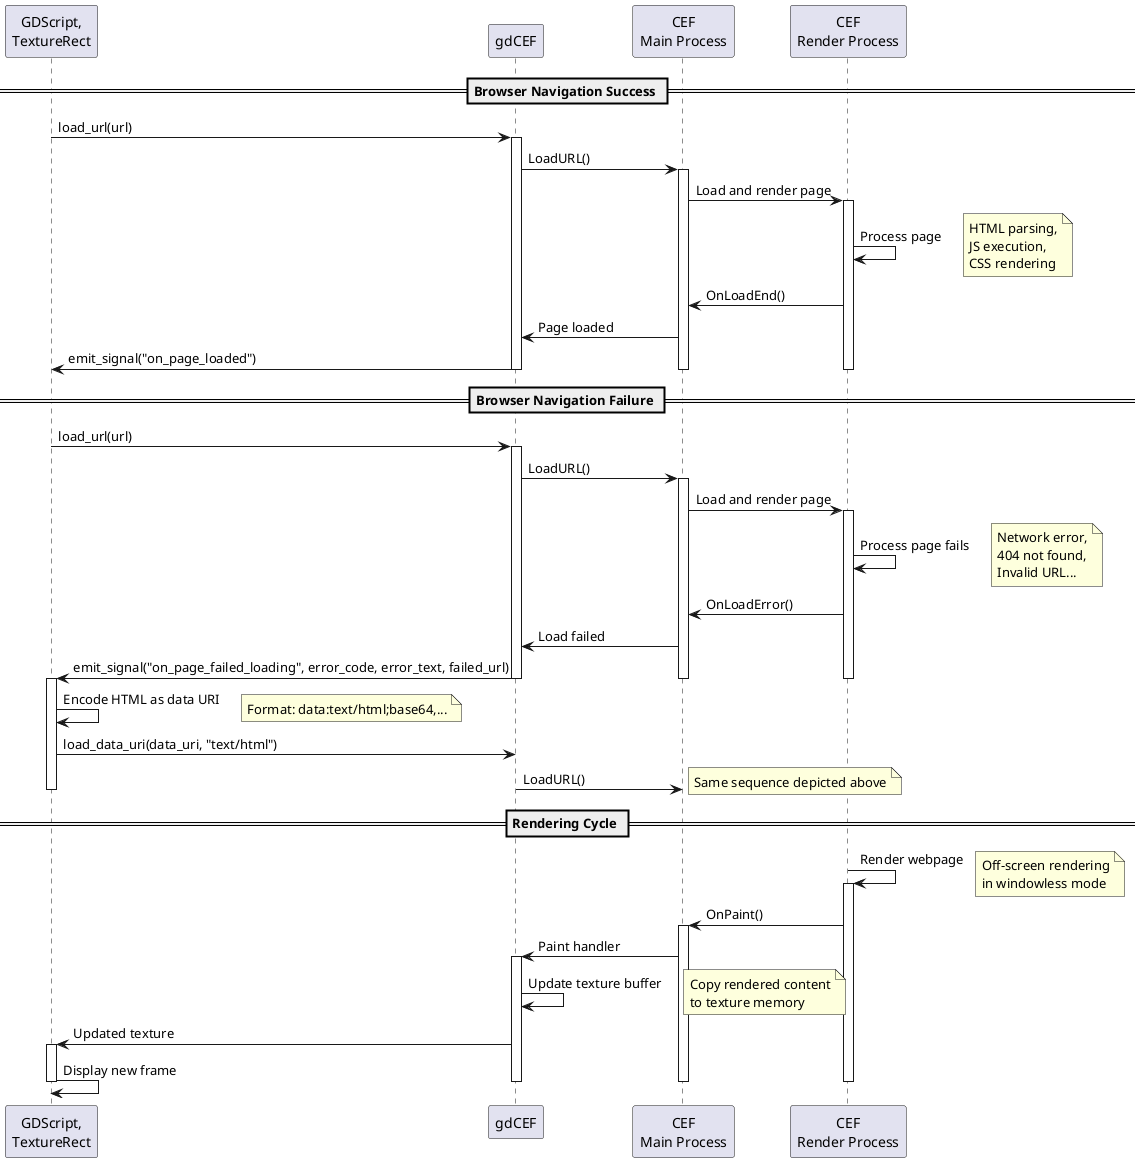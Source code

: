 @startuml

participant "GDScript,\nTextureRect" as GD
participant "gdCEF" as MP
participant "CEF\nMain Process" as CEF
participant "CEF\nRender Process" as RP

== Browser Navigation Success ==

GD -> MP : load_url(url)
activate MP
MP -> CEF : LoadURL()
activate CEF

CEF -> RP : Load and render page
activate RP
RP -> RP : Process page
note right: HTML parsing,\nJS execution,\nCSS rendering

RP -> CEF : OnLoadEnd()
CEF -> MP : Page loaded
MP -> GD : emit_signal("on_page_loaded")
deactivate RP
deactivate CEF
deactivate MP

== Browser Navigation Failure ==

GD -> MP : load_url(url)
activate MP
MP -> CEF : LoadURL()
activate CEF

CEF -> RP : Load and render page
activate RP
RP -> RP : Process page fails
note right: Network error,\n404 not found,\nInvalid URL...

RP -> CEF : OnLoadError()
CEF -> MP : Load failed
MP -> GD : emit_signal("on_page_failed_loading", error_code, error_text, failed_url)
deactivate RP
deactivate CEF
deactivate MP
activate GD
GD -> GD : Encode HTML as data URI
note right: Format: data:text/html;base64,...

GD -> MP : load_data_uri(data_uri, "text/html")
MP -> CEF: LoadURL()
note right: Same sequence depicted above
deactivate GD

== Rendering Cycle ==

RP -> RP : Render webpage
activate RP
note right: Off-screen rendering\nin windowless mode

RP -> CEF : OnPaint()
activate CEF

CEF -> MP : Paint handler
activate MP

MP -> MP : Update texture buffer
note right: Copy rendered content\nto texture memory

MP -> GD : Updated texture
activate GD
GD -> GD : Display new frame
deactivate GD

deactivate MP
deactivate CEF
deactivate RP

@enduml